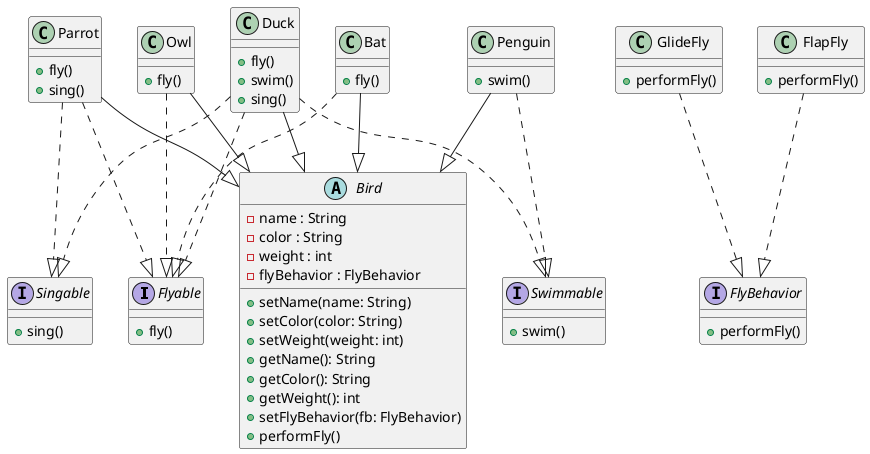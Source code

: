 @startuml

' Interfaces
interface Flyable {
    +fly()
}
interface Singable {
    +sing()
}
interface Swimmable {
    +swim()
}
interface FlyBehavior {
    +performFly()
}

' Abstract class
abstract class Bird {
    -name : String
    -color : String
    -weight : int
    -flyBehavior : FlyBehavior

    +setName(name: String)
    +setColor(color: String)
    +setWeight(weight: int)
    +getName(): String
    +getColor(): String
    +getWeight(): int
    +setFlyBehavior(fb: FlyBehavior)
    +performFly()
}

' Concrete classes
class Parrot {
    +fly()
    +sing()
}
class Penguin {
    +swim()
}
class Owl {
    +fly()
}
class Duck {
    +fly()
    +swim()
    +sing()
}
class Bat {
    +fly()
}

class GlideFly {
    +performFly()
}
class FlapFly {
    +performFly()
}

' Inheritance
Parrot --|> Bird
Penguin --|> Bird
Owl --|> Bird
Duck --|> Bird
Bat --|> Bird

GlideFly ..|> FlyBehavior
FlapFly ..|> FlyBehavior

' Implements
Parrot ..|> Flyable
Parrot ..|> Singable

Penguin ..|> Swimmable

Owl ..|> Flyable

Duck ..|> Flyable
Duck ..|> Swimmable
Duck ..|> Singable

Bat ..|> Flyable

@enduml
